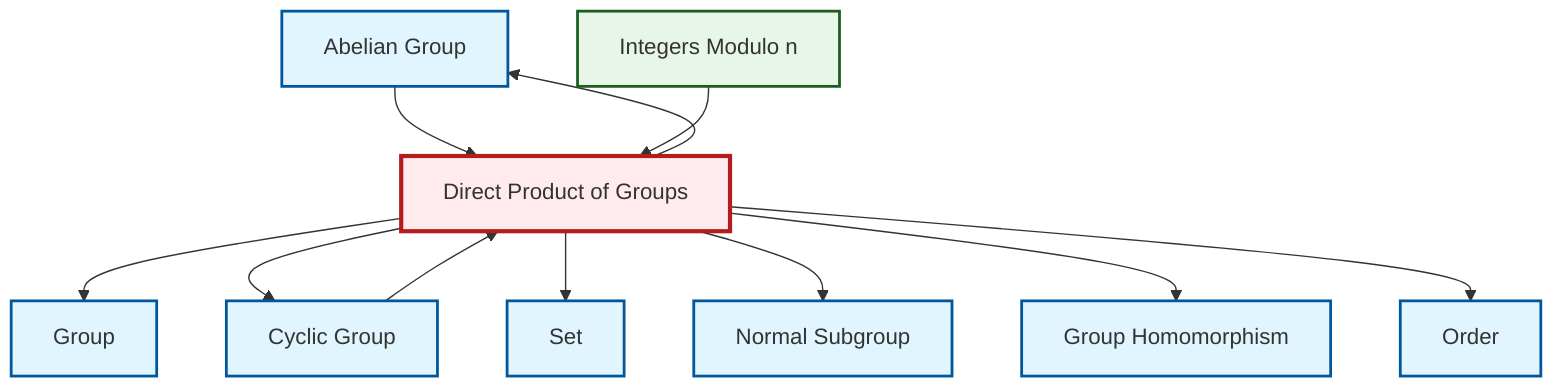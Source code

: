 graph TD
    classDef definition fill:#e1f5fe,stroke:#01579b,stroke-width:2px
    classDef theorem fill:#f3e5f5,stroke:#4a148c,stroke-width:2px
    classDef axiom fill:#fff3e0,stroke:#e65100,stroke-width:2px
    classDef example fill:#e8f5e9,stroke:#1b5e20,stroke-width:2px
    classDef current fill:#ffebee,stroke:#b71c1c,stroke-width:3px
    def-order["Order"]:::definition
    def-set["Set"]:::definition
    def-homomorphism["Group Homomorphism"]:::definition
    def-normal-subgroup["Normal Subgroup"]:::definition
    def-abelian-group["Abelian Group"]:::definition
    def-group["Group"]:::definition
    def-cyclic-group["Cyclic Group"]:::definition
    ex-quotient-integers-mod-n["Integers Modulo n"]:::example
    def-direct-product["Direct Product of Groups"]:::definition
    def-abelian-group --> def-direct-product
    ex-quotient-integers-mod-n --> def-direct-product
    def-direct-product --> def-group
    def-direct-product --> def-cyclic-group
    def-direct-product --> def-set
    def-direct-product --> def-normal-subgroup
    def-cyclic-group --> def-direct-product
    def-direct-product --> def-homomorphism
    def-direct-product --> def-abelian-group
    def-direct-product --> def-order
    class def-direct-product current